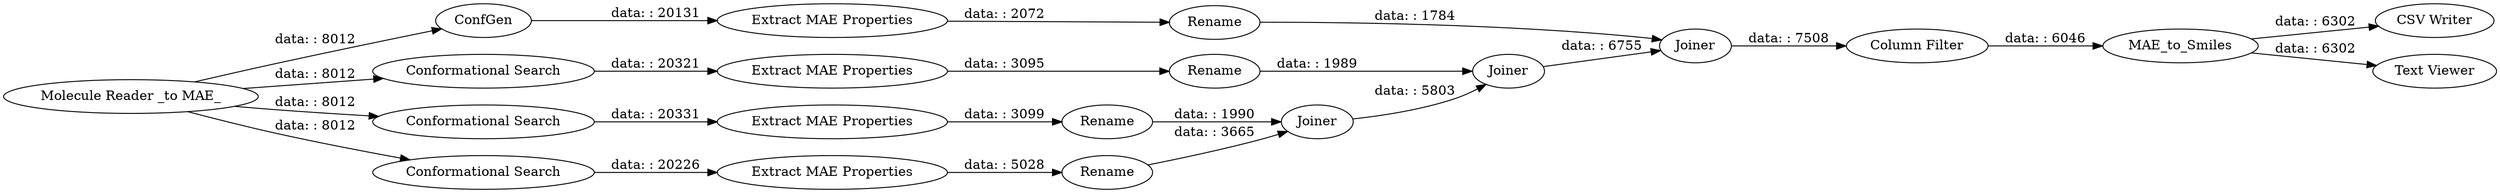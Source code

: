 digraph {
	"8353070007293460646_33" [label=Rename]
	"8353070007293460646_49" [label="Column Filter"]
	"8353070007293460646_8249" [label=ConfGen]
	"8353070007293460646_4" [label="Conformational Search"]
	"8353070007293460646_11" [label="Extract MAE Properties"]
	"8353070007293460646_113" [label="CSV Writer"]
	"8353070007293460646_32" [label="Extract MAE Properties"]
	"8353070007293460646_45" [label=Joiner]
	"8353070007293460646_3" [label="Conformational Search"]
	"8353070007293460646_13" [label=Rename]
	"8353070007293460646_14" [label=Rename]
	"8353070007293460646_15" [label=Rename]
	"8353070007293460646_2" [label="Conformational Search"]
	"8353070007293460646_46" [label=Joiner]
	"8353070007293460646_48" [label="Text Viewer"]
	"8353070007293460646_47" [label=Joiner]
	"8353070007293460646_8248" [label="Molecule Reader _to MAE_"]
	"8353070007293460646_10" [label="Extract MAE Properties"]
	"8353070007293460646_50" [label=MAE_to_Smiles]
	"8353070007293460646_9" [label="Extract MAE Properties"]
	"8353070007293460646_3" -> "8353070007293460646_10" [label="data: : 20331"]
	"8353070007293460646_8248" -> "8353070007293460646_3" [label="data: : 8012"]
	"8353070007293460646_8249" -> "8353070007293460646_32" [label="data: : 20131"]
	"8353070007293460646_49" -> "8353070007293460646_50" [label="data: : 6046"]
	"8353070007293460646_11" -> "8353070007293460646_15" [label="data: : 3095"]
	"8353070007293460646_50" -> "8353070007293460646_48" [label="data: : 6302"]
	"8353070007293460646_32" -> "8353070007293460646_33" [label="data: : 2072"]
	"8353070007293460646_8248" -> "8353070007293460646_8249" [label="data: : 8012"]
	"8353070007293460646_10" -> "8353070007293460646_14" [label="data: : 3099"]
	"8353070007293460646_14" -> "8353070007293460646_45" [label="data: : 1990"]
	"8353070007293460646_50" -> "8353070007293460646_113" [label="data: : 6302"]
	"8353070007293460646_15" -> "8353070007293460646_46" [label="data: : 1989"]
	"8353070007293460646_47" -> "8353070007293460646_49" [label="data: : 7508"]
	"8353070007293460646_8248" -> "8353070007293460646_2" [label="data: : 8012"]
	"8353070007293460646_45" -> "8353070007293460646_46" [label="data: : 5803"]
	"8353070007293460646_13" -> "8353070007293460646_45" [label="data: : 3665"]
	"8353070007293460646_33" -> "8353070007293460646_47" [label="data: : 1784"]
	"8353070007293460646_4" -> "8353070007293460646_11" [label="data: : 20321"]
	"8353070007293460646_9" -> "8353070007293460646_13" [label="data: : 5028"]
	"8353070007293460646_46" -> "8353070007293460646_47" [label="data: : 6755"]
	"8353070007293460646_2" -> "8353070007293460646_9" [label="data: : 20226"]
	"8353070007293460646_8248" -> "8353070007293460646_4" [label="data: : 8012"]
	rankdir=LR
}
